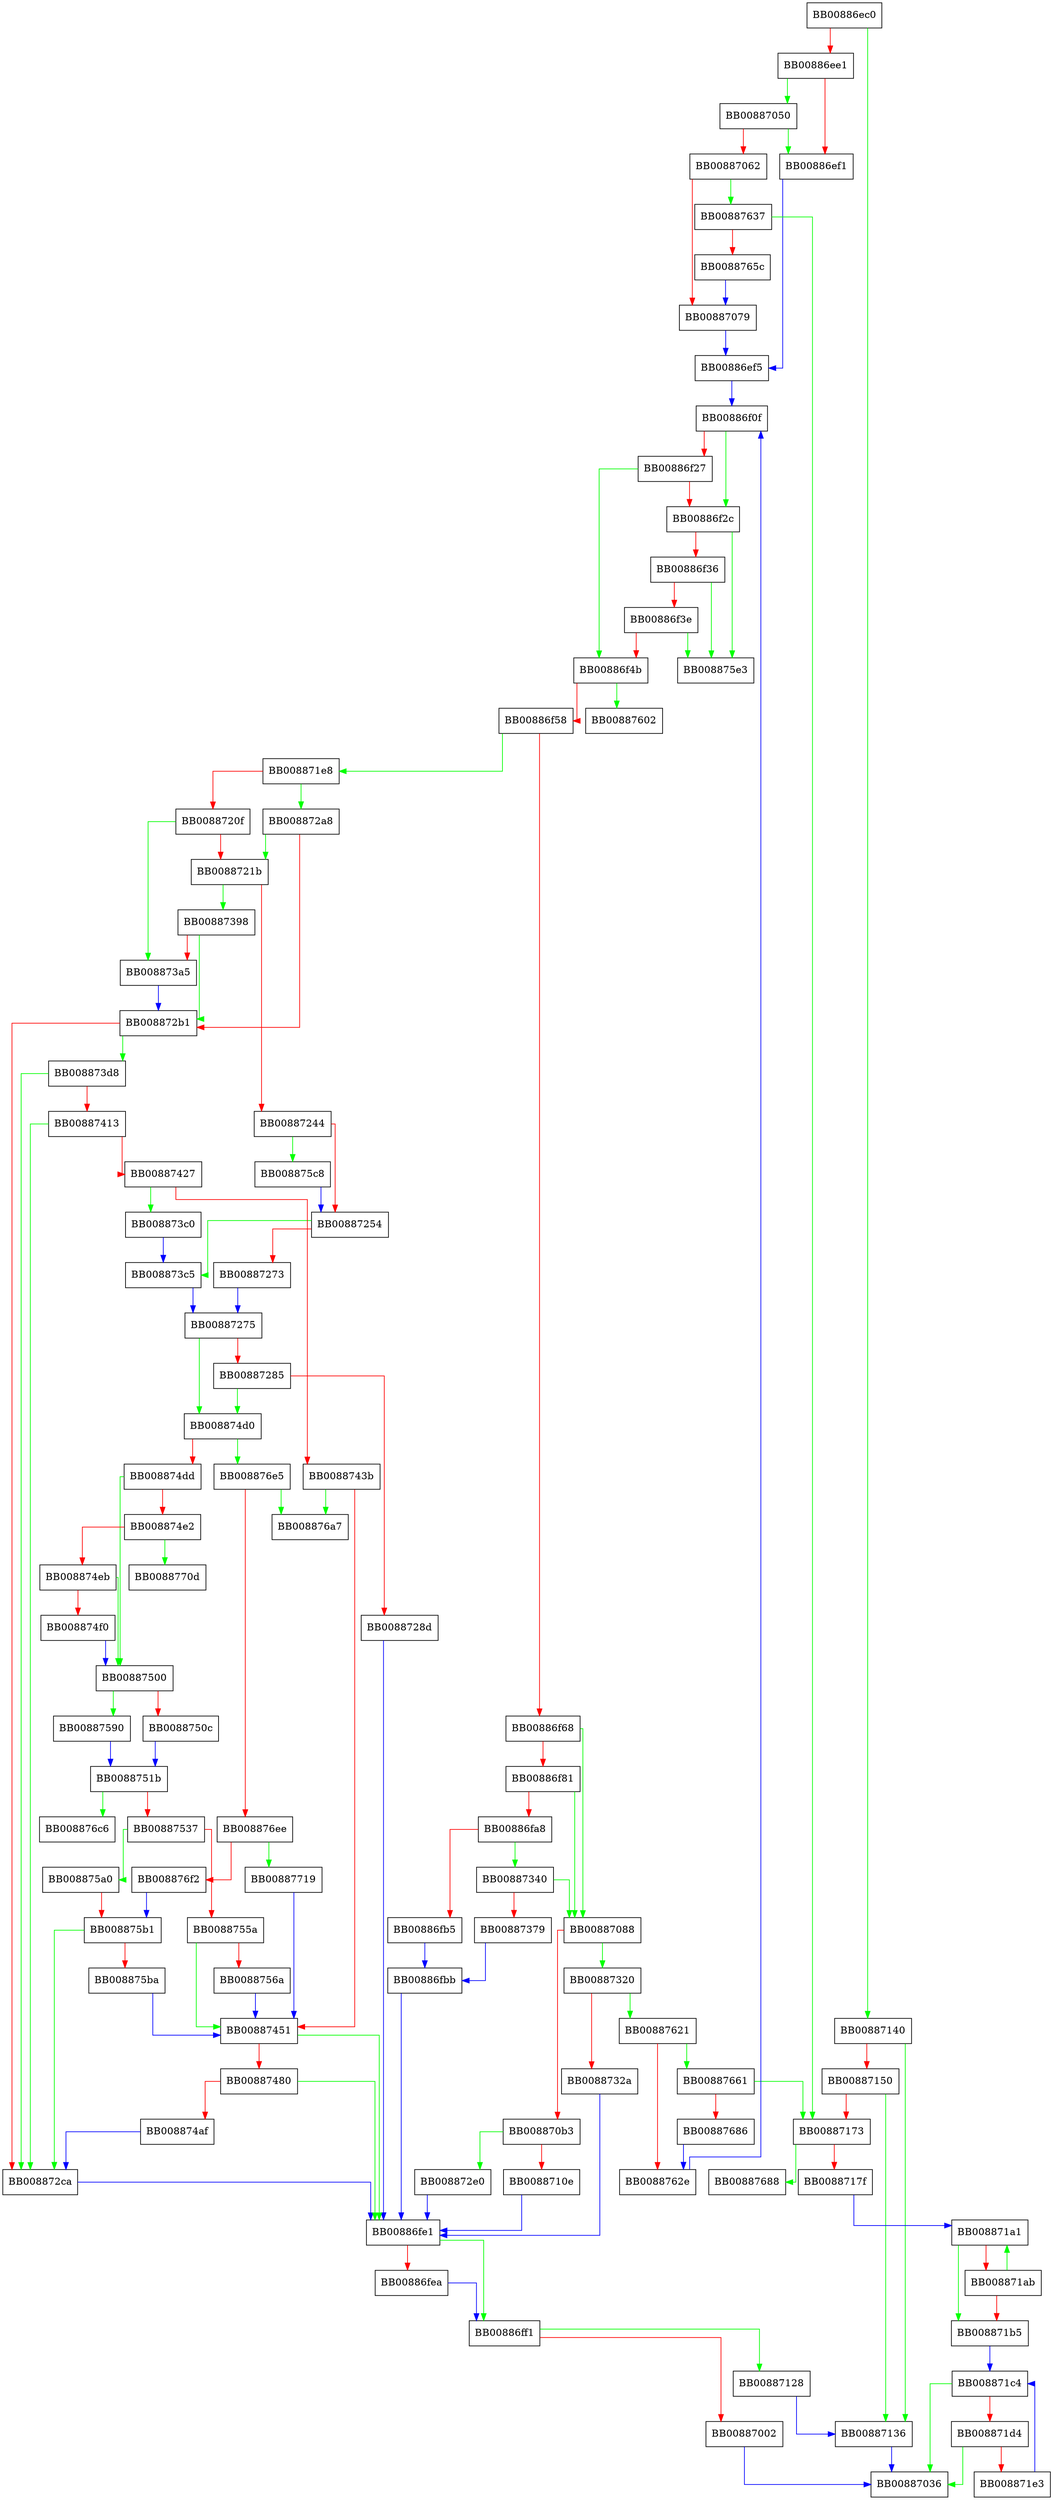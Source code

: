 digraph sysmalloc {
  node [shape="box"];
  graph [splines=ortho];
  BB00886ec0 -> BB00887140 [color="green"];
  BB00886ec0 -> BB00886ee1 [color="red"];
  BB00886ee1 -> BB00887050 [color="green"];
  BB00886ee1 -> BB00886ef1 [color="red"];
  BB00886ef1 -> BB00886ef5 [color="blue"];
  BB00886ef5 -> BB00886f0f [color="blue"];
  BB00886f0f -> BB00886f2c [color="green"];
  BB00886f0f -> BB00886f27 [color="red"];
  BB00886f27 -> BB00886f4b [color="green"];
  BB00886f27 -> BB00886f2c [color="red"];
  BB00886f2c -> BB008875e3 [color="green"];
  BB00886f2c -> BB00886f36 [color="red"];
  BB00886f36 -> BB008875e3 [color="green"];
  BB00886f36 -> BB00886f3e [color="red"];
  BB00886f3e -> BB008875e3 [color="green"];
  BB00886f3e -> BB00886f4b [color="red"];
  BB00886f4b -> BB00887602 [color="green"];
  BB00886f4b -> BB00886f58 [color="red"];
  BB00886f58 -> BB008871e8 [color="green"];
  BB00886f58 -> BB00886f68 [color="red"];
  BB00886f68 -> BB00887088 [color="green"];
  BB00886f68 -> BB00886f81 [color="red"];
  BB00886f81 -> BB00887088 [color="green"];
  BB00886f81 -> BB00886fa8 [color="red"];
  BB00886fa8 -> BB00887340 [color="green"];
  BB00886fa8 -> BB00886fb5 [color="red"];
  BB00886fb5 -> BB00886fbb [color="blue"];
  BB00886fbb -> BB00886fe1 [color="blue"];
  BB00886fe1 -> BB00886ff1 [color="green"];
  BB00886fe1 -> BB00886fea [color="red"];
  BB00886fea -> BB00886ff1 [color="blue"];
  BB00886ff1 -> BB00887128 [color="green"];
  BB00886ff1 -> BB00887002 [color="red"];
  BB00887002 -> BB00887036 [color="blue"];
  BB00887050 -> BB00886ef1 [color="green"];
  BB00887050 -> BB00887062 [color="red"];
  BB00887062 -> BB00887637 [color="green"];
  BB00887062 -> BB00887079 [color="red"];
  BB00887079 -> BB00886ef5 [color="blue"];
  BB00887088 -> BB00887320 [color="green"];
  BB00887088 -> BB008870b3 [color="red"];
  BB008870b3 -> BB008872e0 [color="green"];
  BB008870b3 -> BB0088710e [color="red"];
  BB0088710e -> BB00886fe1 [color="blue"];
  BB00887128 -> BB00887136 [color="blue"];
  BB00887136 -> BB00887036 [color="blue"];
  BB00887140 -> BB00887136 [color="green"];
  BB00887140 -> BB00887150 [color="red"];
  BB00887150 -> BB00887136 [color="green"];
  BB00887150 -> BB00887173 [color="red"];
  BB00887173 -> BB00887688 [color="green"];
  BB00887173 -> BB0088717f [color="red"];
  BB0088717f -> BB008871a1 [color="blue"];
  BB008871a1 -> BB008871b5 [color="green"];
  BB008871a1 -> BB008871ab [color="red"];
  BB008871ab -> BB008871a1 [color="green"];
  BB008871ab -> BB008871b5 [color="red"];
  BB008871b5 -> BB008871c4 [color="blue"];
  BB008871c4 -> BB00887036 [color="green"];
  BB008871c4 -> BB008871d4 [color="red"];
  BB008871d4 -> BB00887036 [color="green"];
  BB008871d4 -> BB008871e3 [color="red"];
  BB008871e3 -> BB008871c4 [color="blue"];
  BB008871e8 -> BB008872a8 [color="green"];
  BB008871e8 -> BB0088720f [color="red"];
  BB0088720f -> BB008873a5 [color="green"];
  BB0088720f -> BB0088721b [color="red"];
  BB0088721b -> BB00887398 [color="green"];
  BB0088721b -> BB00887244 [color="red"];
  BB00887244 -> BB008875c8 [color="green"];
  BB00887244 -> BB00887254 [color="red"];
  BB00887254 -> BB008873c5 [color="green"];
  BB00887254 -> BB00887273 [color="red"];
  BB00887273 -> BB00887275 [color="blue"];
  BB00887275 -> BB008874d0 [color="green"];
  BB00887275 -> BB00887285 [color="red"];
  BB00887285 -> BB008874d0 [color="green"];
  BB00887285 -> BB0088728d [color="red"];
  BB0088728d -> BB00886fe1 [color="blue"];
  BB008872a8 -> BB0088721b [color="green"];
  BB008872a8 -> BB008872b1 [color="red"];
  BB008872b1 -> BB008873d8 [color="green"];
  BB008872b1 -> BB008872ca [color="red"];
  BB008872ca -> BB00886fe1 [color="blue"];
  BB008872e0 -> BB00886fe1 [color="blue"];
  BB00887320 -> BB00887621 [color="green"];
  BB00887320 -> BB0088732a [color="red"];
  BB0088732a -> BB00886fe1 [color="blue"];
  BB00887340 -> BB00887088 [color="green"];
  BB00887340 -> BB00887379 [color="red"];
  BB00887379 -> BB00886fbb [color="blue"];
  BB00887398 -> BB008872b1 [color="green"];
  BB00887398 -> BB008873a5 [color="red"];
  BB008873a5 -> BB008872b1 [color="blue"];
  BB008873c0 -> BB008873c5 [color="blue"];
  BB008873c5 -> BB00887275 [color="blue"];
  BB008873d8 -> BB008872ca [color="green"];
  BB008873d8 -> BB00887413 [color="red"];
  BB00887413 -> BB008872ca [color="green"];
  BB00887413 -> BB00887427 [color="red"];
  BB00887427 -> BB008873c0 [color="green"];
  BB00887427 -> BB0088743b [color="red"];
  BB0088743b -> BB008876a7 [color="green"];
  BB0088743b -> BB00887451 [color="red"];
  BB00887451 -> BB00886fe1 [color="green"];
  BB00887451 -> BB00887480 [color="red"];
  BB00887480 -> BB00886fe1 [color="green"];
  BB00887480 -> BB008874af [color="red"];
  BB008874af -> BB008872ca [color="blue"];
  BB008874d0 -> BB008876e5 [color="green"];
  BB008874d0 -> BB008874dd [color="red"];
  BB008874dd -> BB00887500 [color="green"];
  BB008874dd -> BB008874e2 [color="red"];
  BB008874e2 -> BB0088770d [color="green"];
  BB008874e2 -> BB008874eb [color="red"];
  BB008874eb -> BB00887500 [color="green"];
  BB008874eb -> BB008874f0 [color="red"];
  BB008874f0 -> BB00887500 [color="blue"];
  BB00887500 -> BB00887590 [color="green"];
  BB00887500 -> BB0088750c [color="red"];
  BB0088750c -> BB0088751b [color="blue"];
  BB0088751b -> BB008876c6 [color="green"];
  BB0088751b -> BB00887537 [color="red"];
  BB00887537 -> BB008875a0 [color="green"];
  BB00887537 -> BB0088755a [color="red"];
  BB0088755a -> BB00887451 [color="green"];
  BB0088755a -> BB0088756a [color="red"];
  BB0088756a -> BB00887451 [color="blue"];
  BB00887590 -> BB0088751b [color="blue"];
  BB008875a0 -> BB008875b1 [color="red"];
  BB008875b1 -> BB008872ca [color="green"];
  BB008875b1 -> BB008875ba [color="red"];
  BB008875ba -> BB00887451 [color="blue"];
  BB008875c8 -> BB00887254 [color="blue"];
  BB00887621 -> BB00887661 [color="green"];
  BB00887621 -> BB0088762e [color="red"];
  BB0088762e -> BB00886f0f [color="blue"];
  BB00887637 -> BB00887173 [color="green"];
  BB00887637 -> BB0088765c [color="red"];
  BB0088765c -> BB00887079 [color="blue"];
  BB00887661 -> BB00887173 [color="green"];
  BB00887661 -> BB00887686 [color="red"];
  BB00887686 -> BB0088762e [color="blue"];
  BB008876e5 -> BB008876a7 [color="green"];
  BB008876e5 -> BB008876ee [color="red"];
  BB008876ee -> BB00887719 [color="green"];
  BB008876ee -> BB008876f2 [color="red"];
  BB008876f2 -> BB008875b1 [color="blue"];
  BB00887719 -> BB00887451 [color="blue"];
}